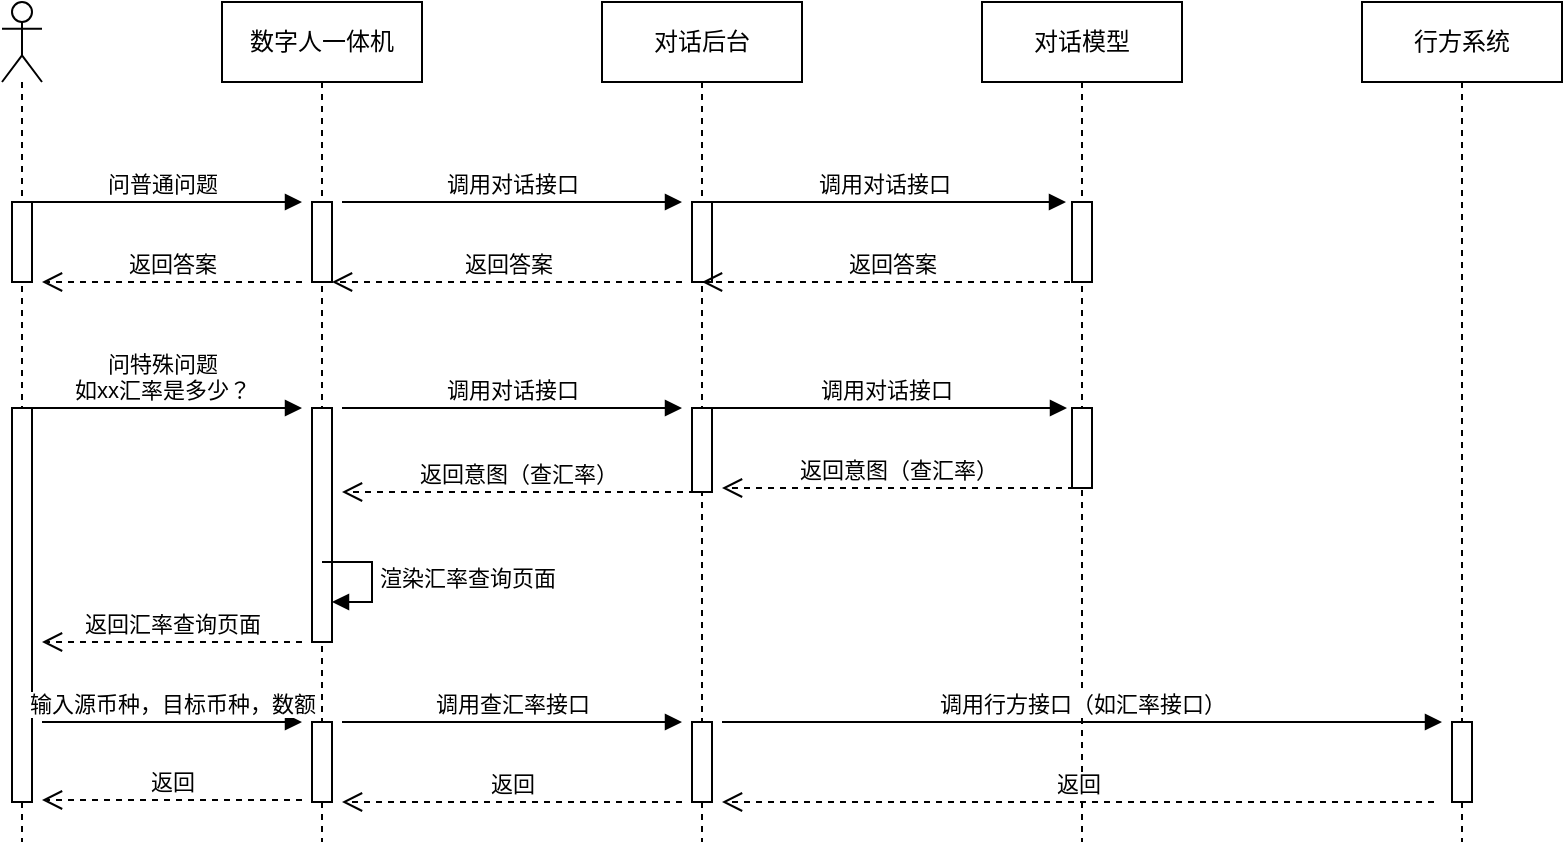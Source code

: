 <mxfile version="12.6.5" type="github"><diagram id="GlRTlEY6EwJUBXlIvkJR" name="第 1 页"><mxGraphModel dx="1038" dy="539" grid="1" gridSize="10" guides="1" tooltips="1" connect="1" arrows="1" fold="1" page="1" pageScale="1" pageWidth="827" pageHeight="1169" math="0" shadow="0"><root><mxCell id="0"/><mxCell id="1" parent="0"/><mxCell id="kkTdlWv_Zw9axMTVrK83-4" value="数字人一体机" style="shape=umlLifeline;perimeter=lifelinePerimeter;whiteSpace=wrap;html=1;container=1;collapsible=0;recursiveResize=0;outlineConnect=0;" vertex="1" parent="1"><mxGeometry x="210" y="60" width="100" height="420" as="geometry"/></mxCell><mxCell id="kkTdlWv_Zw9axMTVrK83-11" value="" style="html=1;points=[];perimeter=orthogonalPerimeter;" vertex="1" parent="kkTdlWv_Zw9axMTVrK83-4"><mxGeometry x="45" y="100" width="10" height="40" as="geometry"/></mxCell><mxCell id="kkTdlWv_Zw9axMTVrK83-25" value="" style="html=1;points=[];perimeter=orthogonalPerimeter;" vertex="1" parent="kkTdlWv_Zw9axMTVrK83-4"><mxGeometry x="45" y="203" width="10" height="117" as="geometry"/></mxCell><mxCell id="kkTdlWv_Zw9axMTVrK83-5" value="对话后台" style="shape=umlLifeline;perimeter=lifelinePerimeter;whiteSpace=wrap;html=1;container=1;collapsible=0;recursiveResize=0;outlineConnect=0;" vertex="1" parent="1"><mxGeometry x="400" y="60" width="100" height="420" as="geometry"/></mxCell><mxCell id="kkTdlWv_Zw9axMTVrK83-17" value="" style="html=1;points=[];perimeter=orthogonalPerimeter;" vertex="1" parent="kkTdlWv_Zw9axMTVrK83-5"><mxGeometry x="45" y="100" width="10" height="40" as="geometry"/></mxCell><mxCell id="kkTdlWv_Zw9axMTVrK83-22" value="返回答案" style="html=1;verticalAlign=bottom;endArrow=open;dashed=1;endSize=8;" edge="1" parent="kkTdlWv_Zw9axMTVrK83-5"><mxGeometry relative="1" as="geometry"><mxPoint x="-135" y="140" as="targetPoint"/><mxPoint x="40" y="140" as="sourcePoint"/></mxGeometry></mxCell><mxCell id="kkTdlWv_Zw9axMTVrK83-26" value="" style="html=1;points=[];perimeter=orthogonalPerimeter;" vertex="1" parent="kkTdlWv_Zw9axMTVrK83-5"><mxGeometry x="45" y="203" width="10" height="42" as="geometry"/></mxCell><mxCell id="kkTdlWv_Zw9axMTVrK83-39" value="" style="html=1;points=[];perimeter=orthogonalPerimeter;" vertex="1" parent="kkTdlWv_Zw9axMTVrK83-5"><mxGeometry x="45" y="360" width="10" height="40" as="geometry"/></mxCell><mxCell id="kkTdlWv_Zw9axMTVrK83-6" value="对话模型" style="shape=umlLifeline;perimeter=lifelinePerimeter;whiteSpace=wrap;html=1;container=1;collapsible=0;recursiveResize=0;outlineConnect=0;" vertex="1" parent="1"><mxGeometry x="590" y="60" width="100" height="420" as="geometry"/></mxCell><mxCell id="kkTdlWv_Zw9axMTVrK83-18" value="" style="html=1;points=[];perimeter=orthogonalPerimeter;" vertex="1" parent="kkTdlWv_Zw9axMTVrK83-6"><mxGeometry x="45" y="100" width="10" height="40" as="geometry"/></mxCell><mxCell id="kkTdlWv_Zw9axMTVrK83-24" value="" style="html=1;points=[];perimeter=orthogonalPerimeter;" vertex="1" parent="kkTdlWv_Zw9axMTVrK83-6"><mxGeometry x="45" y="100" width="10" height="40" as="geometry"/></mxCell><mxCell id="kkTdlWv_Zw9axMTVrK83-27" value="" style="html=1;points=[];perimeter=orthogonalPerimeter;" vertex="1" parent="kkTdlWv_Zw9axMTVrK83-6"><mxGeometry x="45" y="203" width="10" height="40" as="geometry"/></mxCell><mxCell id="kkTdlWv_Zw9axMTVrK83-7" value="" style="shape=umlLifeline;participant=umlActor;perimeter=lifelinePerimeter;whiteSpace=wrap;html=1;container=1;collapsible=0;recursiveResize=0;verticalAlign=top;spacingTop=36;labelBackgroundColor=#ffffff;outlineConnect=0;" vertex="1" parent="1"><mxGeometry x="100" y="60" width="20" height="420" as="geometry"/></mxCell><mxCell id="kkTdlWv_Zw9axMTVrK83-8" value="" style="html=1;points=[];perimeter=orthogonalPerimeter;" vertex="1" parent="kkTdlWv_Zw9axMTVrK83-7"><mxGeometry x="5" y="100" width="10" height="40" as="geometry"/></mxCell><mxCell id="kkTdlWv_Zw9axMTVrK83-28" value="" style="html=1;points=[];perimeter=orthogonalPerimeter;" vertex="1" parent="kkTdlWv_Zw9axMTVrK83-7"><mxGeometry x="5" y="203" width="10" height="197" as="geometry"/></mxCell><mxCell id="kkTdlWv_Zw9axMTVrK83-16" value="问普通问题" style="html=1;verticalAlign=bottom;endArrow=block;" edge="1" parent="1"><mxGeometry relative="1" as="geometry"><mxPoint x="110" y="160" as="sourcePoint"/><mxPoint x="250" y="160" as="targetPoint"/></mxGeometry></mxCell><mxCell id="kkTdlWv_Zw9axMTVrK83-19" value="调用对话接口" style="html=1;verticalAlign=bottom;endArrow=block;" edge="1" parent="1"><mxGeometry relative="1" as="geometry"><mxPoint x="270" y="160" as="sourcePoint"/><mxPoint x="440" y="160" as="targetPoint"/></mxGeometry></mxCell><mxCell id="kkTdlWv_Zw9axMTVrK83-20" value="调用对话接口" style="html=1;verticalAlign=bottom;endArrow=block;" edge="1" parent="1" source="kkTdlWv_Zw9axMTVrK83-5"><mxGeometry relative="1" as="geometry"><mxPoint x="530" y="162" as="sourcePoint"/><mxPoint x="632" y="160" as="targetPoint"/></mxGeometry></mxCell><mxCell id="kkTdlWv_Zw9axMTVrK83-21" value="返回答案" style="html=1;verticalAlign=bottom;endArrow=open;dashed=1;endSize=8;exitX=0;exitY=0.95;" edge="1" parent="1" target="kkTdlWv_Zw9axMTVrK83-5"><mxGeometry relative="1" as="geometry"><mxPoint x="570" y="200" as="targetPoint"/><mxPoint x="640" y="200" as="sourcePoint"/></mxGeometry></mxCell><mxCell id="kkTdlWv_Zw9axMTVrK83-23" value="返回答案" style="html=1;verticalAlign=bottom;endArrow=open;dashed=1;endSize=8;" edge="1" parent="1"><mxGeometry relative="1" as="geometry"><mxPoint x="120" y="200" as="targetPoint"/><mxPoint x="250" y="200" as="sourcePoint"/></mxGeometry></mxCell><mxCell id="kkTdlWv_Zw9axMTVrK83-29" value="问特殊问题&lt;br&gt;如xx汇率是多少？" style="html=1;verticalAlign=bottom;endArrow=block;" edge="1" parent="1"><mxGeometry relative="1" as="geometry"><mxPoint x="110.25" y="263" as="sourcePoint"/><mxPoint x="250" y="263" as="targetPoint"/></mxGeometry></mxCell><mxCell id="kkTdlWv_Zw9axMTVrK83-30" value="调用对话接口" style="html=1;verticalAlign=bottom;endArrow=block;" edge="1" parent="1"><mxGeometry relative="1" as="geometry"><mxPoint x="270" y="263" as="sourcePoint"/><mxPoint x="440" y="263" as="targetPoint"/></mxGeometry></mxCell><mxCell id="kkTdlWv_Zw9axMTVrK83-31" value="调用对话接口" style="html=1;verticalAlign=bottom;endArrow=block;" edge="1" parent="1"><mxGeometry relative="1" as="geometry"><mxPoint x="450" y="263" as="sourcePoint"/><mxPoint x="632.5" y="263" as="targetPoint"/></mxGeometry></mxCell><mxCell id="kkTdlWv_Zw9axMTVrK83-32" value="返回意图（查汇率）" style="html=1;verticalAlign=bottom;endArrow=open;dashed=1;endSize=8;exitX=0;exitY=0.95;" edge="1" parent="1"><mxGeometry relative="1" as="geometry"><mxPoint x="460" y="303" as="targetPoint"/><mxPoint x="636" y="303" as="sourcePoint"/></mxGeometry></mxCell><mxCell id="kkTdlWv_Zw9axMTVrK83-33" value="返回意图（查汇率）" style="html=1;verticalAlign=bottom;endArrow=open;dashed=1;endSize=8;exitX=0;exitY=0.95;" edge="1" parent="1"><mxGeometry relative="1" as="geometry"><mxPoint x="270" y="305" as="targetPoint"/><mxPoint x="446.5" y="305" as="sourcePoint"/></mxGeometry></mxCell><mxCell id="kkTdlWv_Zw9axMTVrK83-40" value="行方系统" style="shape=umlLifeline;perimeter=lifelinePerimeter;whiteSpace=wrap;html=1;container=1;collapsible=0;recursiveResize=0;outlineConnect=0;" vertex="1" parent="1"><mxGeometry x="780" y="60" width="100" height="420" as="geometry"/></mxCell><mxCell id="kkTdlWv_Zw9axMTVrK83-41" value="" style="html=1;points=[];perimeter=orthogonalPerimeter;" vertex="1" parent="kkTdlWv_Zw9axMTVrK83-40"><mxGeometry x="45" y="360" width="10" height="40" as="geometry"/></mxCell><mxCell id="kkTdlWv_Zw9axMTVrK83-44" value="调用行方接口（如汇率接口）" style="html=1;verticalAlign=bottom;endArrow=block;" edge="1" parent="1"><mxGeometry relative="1" as="geometry"><mxPoint x="460" y="420" as="sourcePoint"/><mxPoint x="820" y="420" as="targetPoint"/></mxGeometry></mxCell><mxCell id="kkTdlWv_Zw9axMTVrK83-45" value="返回" style="html=1;verticalAlign=bottom;endArrow=open;dashed=1;endSize=8;exitX=0;exitY=0.95;" edge="1" parent="1"><mxGeometry relative="1" as="geometry"><mxPoint x="460" y="460" as="targetPoint"/><mxPoint x="816" y="460" as="sourcePoint"/></mxGeometry></mxCell><mxCell id="kkTdlWv_Zw9axMTVrK83-46" value="渲染汇率查询页面" style="edgeStyle=orthogonalEdgeStyle;html=1;align=left;spacingLeft=2;endArrow=block;rounded=0;entryX=1;entryY=0;" edge="1" parent="1"><mxGeometry relative="1" as="geometry"><mxPoint x="260" y="340" as="sourcePoint"/><Array as="points"><mxPoint x="285" y="340"/></Array><mxPoint x="265" y="360" as="targetPoint"/></mxGeometry></mxCell><mxCell id="kkTdlWv_Zw9axMTVrK83-48" value="&lt;span style=&quot;text-align: left&quot;&gt;返回汇率查询页面&lt;/span&gt;" style="html=1;verticalAlign=bottom;endArrow=open;dashed=1;endSize=8;" edge="1" parent="1"><mxGeometry relative="1" as="geometry"><mxPoint x="120" y="380" as="targetPoint"/><mxPoint x="250" y="380" as="sourcePoint"/></mxGeometry></mxCell><mxCell id="kkTdlWv_Zw9axMTVrK83-50" value="输入源币种，目标币种，数额" style="html=1;verticalAlign=bottom;endArrow=block;" edge="1" parent="1"><mxGeometry relative="1" as="geometry"><mxPoint x="120" y="420" as="sourcePoint"/><mxPoint x="250" y="420" as="targetPoint"/></mxGeometry></mxCell><mxCell id="kkTdlWv_Zw9axMTVrK83-51" value="" style="html=1;points=[];perimeter=orthogonalPerimeter;" vertex="1" parent="1"><mxGeometry x="255" y="420" width="10" height="40" as="geometry"/></mxCell><mxCell id="kkTdlWv_Zw9axMTVrK83-52" value="调用查汇率接口" style="html=1;verticalAlign=bottom;endArrow=block;" edge="1" parent="1"><mxGeometry relative="1" as="geometry"><mxPoint x="270" y="420" as="sourcePoint"/><mxPoint x="440" y="420" as="targetPoint"/></mxGeometry></mxCell><mxCell id="kkTdlWv_Zw9axMTVrK83-53" value="返回" style="html=1;verticalAlign=bottom;endArrow=open;dashed=1;endSize=8;" edge="1" parent="1"><mxGeometry relative="1" as="geometry"><mxPoint x="270" y="460" as="targetPoint"/><mxPoint x="440" y="460" as="sourcePoint"/></mxGeometry></mxCell><mxCell id="kkTdlWv_Zw9axMTVrK83-54" value="返回" style="html=1;verticalAlign=bottom;endArrow=open;dashed=1;endSize=8;" edge="1" parent="1"><mxGeometry relative="1" as="geometry"><mxPoint x="120" y="459" as="targetPoint"/><mxPoint x="250" y="459" as="sourcePoint"/></mxGeometry></mxCell></root></mxGraphModel></diagram></mxfile>